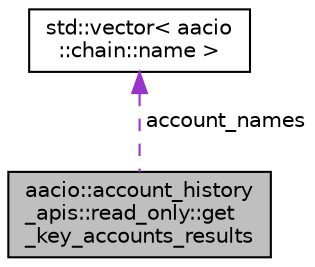 digraph "aacio::account_history_apis::read_only::get_key_accounts_results"
{
  edge [fontname="Helvetica",fontsize="10",labelfontname="Helvetica",labelfontsize="10"];
  node [fontname="Helvetica",fontsize="10",shape=record];
  Node1 [label="aacio::account_history\l_apis::read_only::get\l_key_accounts_results",height=0.2,width=0.4,color="black", fillcolor="grey75", style="filled", fontcolor="black"];
  Node2 -> Node1 [dir="back",color="darkorchid3",fontsize="10",style="dashed",label=" account_names" ];
  Node2 [label="std::vector\< aacio\l::chain::name \>",height=0.2,width=0.4,color="black", fillcolor="white", style="filled",URL="$classstd_1_1vector.html"];
}
